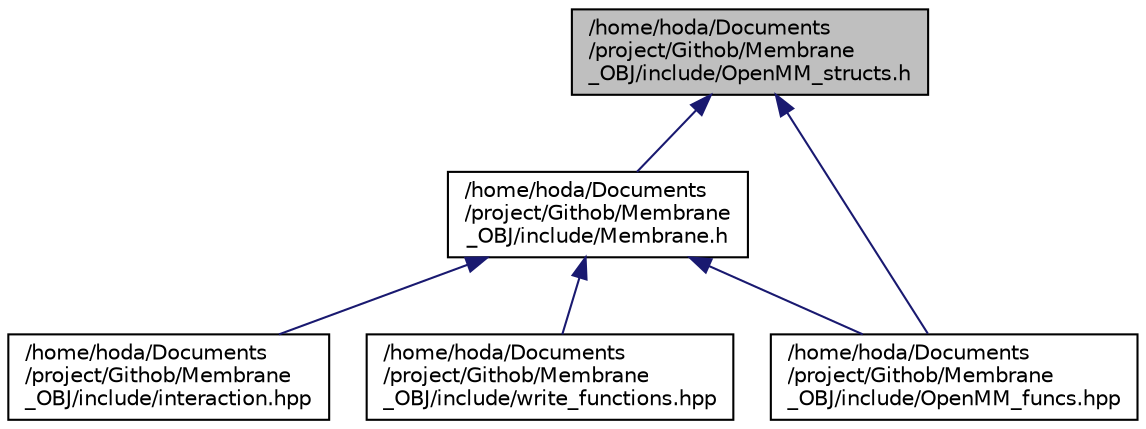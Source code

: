 digraph "/home/hoda/Documents/project/Githob/Membrane_OBJ/include/OpenMM_structs.h"
{
  edge [fontname="Helvetica",fontsize="10",labelfontname="Helvetica",labelfontsize="10"];
  node [fontname="Helvetica",fontsize="10",shape=record];
  Node1 [label="/home/hoda/Documents\l/project/Githob/Membrane\l_OBJ/include/OpenMM_structs.h",height=0.2,width=0.4,color="black", fillcolor="grey75", style="filled", fontcolor="black"];
  Node1 -> Node2 [dir="back",color="midnightblue",fontsize="10",style="solid",fontname="Helvetica"];
  Node2 [label="/home/hoda/Documents\l/project/Githob/Membrane\l_OBJ/include/Membrane.h",height=0.2,width=0.4,color="black", fillcolor="white", style="filled",URL="$_membrane_8h.html"];
  Node2 -> Node3 [dir="back",color="midnightblue",fontsize="10",style="solid",fontname="Helvetica"];
  Node3 [label="/home/hoda/Documents\l/project/Githob/Membrane\l_OBJ/include/interaction.hpp",height=0.2,width=0.4,color="black", fillcolor="white", style="filled",URL="$interaction_8hpp.html"];
  Node2 -> Node4 [dir="back",color="midnightblue",fontsize="10",style="solid",fontname="Helvetica"];
  Node4 [label="/home/hoda/Documents\l/project/Githob/Membrane\l_OBJ/include/OpenMM_funcs.hpp",height=0.2,width=0.4,color="black", fillcolor="white", style="filled",URL="$_open_m_m__funcs_8hpp.html"];
  Node2 -> Node5 [dir="back",color="midnightblue",fontsize="10",style="solid",fontname="Helvetica"];
  Node5 [label="/home/hoda/Documents\l/project/Githob/Membrane\l_OBJ/include/write_functions.hpp",height=0.2,width=0.4,color="black", fillcolor="white", style="filled",URL="$write__functions_8hpp.html"];
  Node1 -> Node4 [dir="back",color="midnightblue",fontsize="10",style="solid",fontname="Helvetica"];
}
